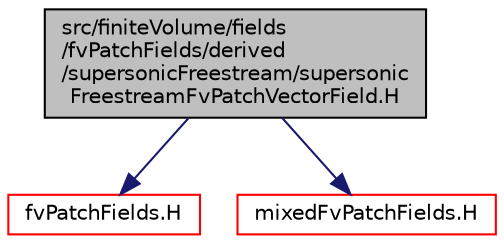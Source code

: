 digraph "src/finiteVolume/fields/fvPatchFields/derived/supersonicFreestream/supersonicFreestreamFvPatchVectorField.H"
{
  bgcolor="transparent";
  edge [fontname="Helvetica",fontsize="10",labelfontname="Helvetica",labelfontsize="10"];
  node [fontname="Helvetica",fontsize="10",shape=record];
  Node1 [label="src/finiteVolume/fields\l/fvPatchFields/derived\l/supersonicFreestream/supersonic\lFreestreamFvPatchVectorField.H",height=0.2,width=0.4,color="black", fillcolor="grey75", style="filled", fontcolor="black"];
  Node1 -> Node2 [color="midnightblue",fontsize="10",style="solid",fontname="Helvetica"];
  Node2 [label="fvPatchFields.H",height=0.2,width=0.4,color="red",URL="$a05632.html"];
  Node1 -> Node3 [color="midnightblue",fontsize="10",style="solid",fontname="Helvetica"];
  Node3 [label="mixedFvPatchFields.H",height=0.2,width=0.4,color="red",URL="$a05300.html"];
}
